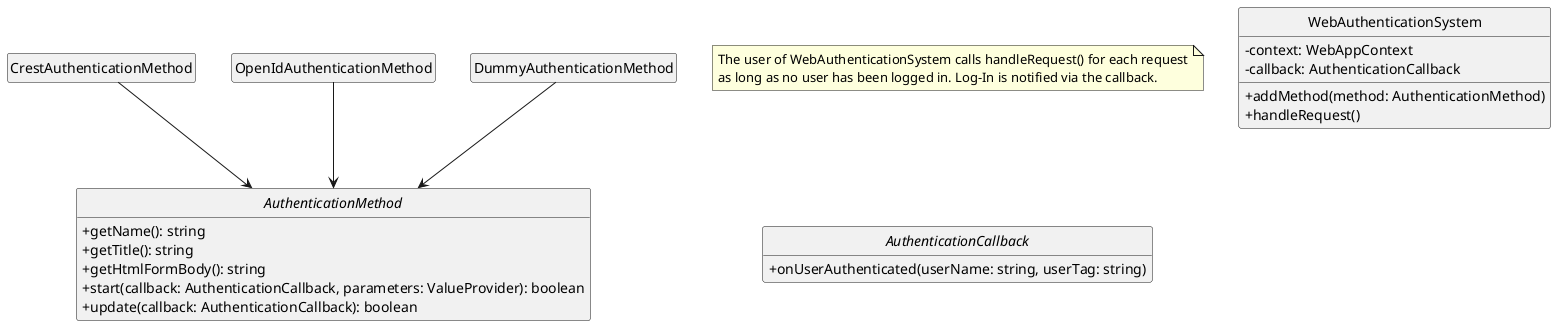 @startuml
skinparam classAttributeIconSize 0
hide empty members
hide circle

interface AuthenticationMethod {
   + getName(): string
   + getTitle(): string
   + getHtmlFormBody(): string
   + start(callback: AuthenticationCallback, parameters: ValueProvider): boolean
   + update(callback: AuthenticationCallback): boolean
}

note as Note1
The user of WebAuthenticationSystem calls handleRequest() for each request
as long as no user has been logged in. Log-In is notified via the callback.
end note

class WebAuthenticationSystem {
   - context: WebAppContext
   - callback: AuthenticationCallback
   + addMethod(method: AuthenticationMethod)
   + handleRequest()
}

class OpenIdAuthenticationMethod {

}

class CrestAuthenticationMethod {

}

interface AuthenticationCallback {
   + onUserAuthenticated(userName: string, userTag: string)
}

AuthenticationMethod <-up- DummyAuthenticationMethod
AuthenticationMethod <-up- OpenIdAuthenticationMethod
AuthenticationMethod <-up- CrestAuthenticationMethod

@enduml

